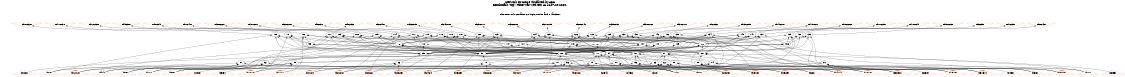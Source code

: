 # Network structure generated by ABC

digraph network {
size = "7.5,10";
center = true;
edge [dir = back];

{
  node [shape = plaintext];
  edge [style = invis];
  LevelTitle1 [label=""];
  LevelTitle2 [label=""];
  Level5 [label = ""];
  Level4 [label = ""];
  Level3 [label = ""];
  Level2 [label = ""];
  Level1 [label = ""];
  Level0 [label = ""];
  LevelTitle1 ->  LevelTitle2 ->  Level5 ->  Level4 ->  Level3 ->  Level2 ->  Level1 ->  Level0;
}

{
  rank = same;
  LevelTitle1;
  title1 [shape=plaintext,
          fontsize=20,
          fontname = "Times-Roman",
          label="Network structure visualized by ABC\nBenchmark \"top\". Time was Wed Oct 16 16:07:29 2024. "
         ];
}

{
  rank = same;
  LevelTitle2;
  title2 [shape=plaintext,
          fontsize=18,
          fontname = "Times-Roman",
          label="The network contains 68 logic nodes and 0 latches.\n"
         ];
}

{
  rank = same;
  Level5;
  Node42 [label = "od10_232_", shape = invtriangle, color = coral, fillcolor = coral];
  Node43 [label = "od11_231_", shape = invtriangle, color = coral, fillcolor = coral];
  Node44 [label = "od12_230_", shape = invtriangle, color = coral, fillcolor = coral];
  Node45 [label = "od4_238_", shape = invtriangle, color = coral, fillcolor = coral];
  Node46 [label = "od8_234_", shape = invtriangle, color = coral, fillcolor = coral];
  Node47 [label = "od1_241_", shape = invtriangle, color = coral, fillcolor = coral];
  Node48 [label = "od20_222_", shape = invtriangle, color = coral, fillcolor = coral];
  Node49 [label = "od21_221_", shape = invtriangle, color = coral, fillcolor = coral];
  Node50 [label = "od22_220_", shape = invtriangle, color = coral, fillcolor = coral];
  Node51 [label = "od5_237_", shape = invtriangle, color = coral, fillcolor = coral];
  Node52 [label = "od9_233_", shape = invtriangle, color = coral, fillcolor = coral];
  Node53 [label = "od2_240_", shape = invtriangle, color = coral, fillcolor = coral];
  Node54 [label = "od23_219_", shape = invtriangle, color = coral, fillcolor = coral];
  Node55 [label = "od24_218_", shape = invtriangle, color = coral, fillcolor = coral];
  Node56 [label = "od25_217_", shape = invtriangle, color = coral, fillcolor = coral];
  Node57 [label = "od26_216_", shape = invtriangle, color = coral, fillcolor = coral];
  Node58 [label = "od27_215_", shape = invtriangle, color = coral, fillcolor = coral];
  Node59 [label = "od28_214_", shape = invtriangle, color = coral, fillcolor = coral];
  Node60 [label = "od29_213_", shape = invtriangle, color = coral, fillcolor = coral];
  Node61 [label = "od30_212_", shape = invtriangle, color = coral, fillcolor = coral];
  Node62 [label = "od31_211_", shape = invtriangle, color = coral, fillcolor = coral];
  Node63 [label = "od6_236_", shape = invtriangle, color = coral, fillcolor = coral];
  Node64 [label = "od13_229_", shape = invtriangle, color = coral, fillcolor = coral];
  Node65 [label = "od14_228_", shape = invtriangle, color = coral, fillcolor = coral];
  Node66 [label = "od15_227_", shape = invtriangle, color = coral, fillcolor = coral];
  Node67 [label = "od16_226_", shape = invtriangle, color = coral, fillcolor = coral];
  Node68 [label = "od17_225_", shape = invtriangle, color = coral, fillcolor = coral];
  Node69 [label = "od18_224_", shape = invtriangle, color = coral, fillcolor = coral];
  Node70 [label = "od19_223_", shape = invtriangle, color = coral, fillcolor = coral];
  Node71 [label = "od3_239_", shape = invtriangle, color = coral, fillcolor = coral];
  Node72 [label = "od7_235_", shape = invtriangle, color = coral, fillcolor = coral];
  Node73 [label = "od0_242_", shape = invtriangle, color = coral, fillcolor = coral];
}

{
  rank = same;
  Level4;
  Node75 [label = "75\n", shape = ellipse];
  Node102 [label = "102\n", shape = ellipse];
  Node103 [label = "103\n", shape = ellipse];
  Node106 [label = "106\n", shape = ellipse];
  Node108 [label = "108\n", shape = ellipse];
  Node109 [label = "109\n", shape = ellipse];
  Node111 [label = "111\n", shape = ellipse];
  Node114 [label = "114\n", shape = ellipse];
  Node115 [label = "115\n", shape = ellipse];
  Node116 [label = "116\n", shape = ellipse];
  Node117 [label = "117\n", shape = ellipse];
  Node118 [label = "118\n", shape = ellipse];
  Node119 [label = "119\n", shape = ellipse];
  Node120 [label = "120\n", shape = ellipse];
  Node123 [label = "123\n", shape = ellipse];
  Node124 [label = "124\n", shape = ellipse];
  Node125 [label = "125\n", shape = ellipse];
  Node126 [label = "126\n", shape = ellipse];
  Node128 [label = "128\n", shape = ellipse];
  Node129 [label = "129\n", shape = ellipse];
  Node130 [label = "130\n", shape = ellipse];
  Node131 [label = "131\n", shape = ellipse];
  Node132 [label = "132\n", shape = ellipse];
  Node133 [label = "133\n", shape = ellipse];
  Node134 [label = "134\n", shape = ellipse];
  Node135 [label = "135\n", shape = ellipse];
  Node137 [label = "137\n", shape = ellipse];
  Node138 [label = "138\n", shape = ellipse];
  Node139 [label = "139\n", shape = ellipse];
  Node140 [label = "140\n", shape = ellipse];
  Node141 [label = "141\n", shape = ellipse];
  Node142 [label = "142\n", shape = ellipse];
}

{
  rank = same;
  Level3;
  Node76 [label = "76\n", shape = ellipse];
  Node93 [label = "93\n", shape = ellipse];
  Node104 [label = "104\n", shape = ellipse];
  Node105 [label = "105\n", shape = ellipse];
  Node107 [label = "107\n", shape = ellipse];
  Node110 [label = "110\n", shape = ellipse];
  Node112 [label = "112\n", shape = ellipse];
  Node113 [label = "113\n", shape = ellipse];
  Node121 [label = "121\n", shape = ellipse];
  Node122 [label = "122\n", shape = ellipse];
  Node127 [label = "127\n", shape = ellipse];
  Node136 [label = "136\n", shape = ellipse];
}

{
  rank = same;
  Level2;
  Node77 [label = "77\n", shape = ellipse];
  Node81 [label = "81\n", shape = ellipse];
  Node85 [label = "85\n", shape = ellipse];
  Node88 [label = "88\n", shape = ellipse];
  Node91 [label = "91\n", shape = ellipse];
  Node94 [label = "94\n", shape = ellipse];
  Node97 [label = "97\n", shape = ellipse];
  Node100 [label = "100\n", shape = ellipse];
}

{
  rank = same;
  Level1;
  Node78 [label = "78\n", shape = ellipse];
  Node79 [label = "79\n", shape = ellipse];
  Node80 [label = "80\n", shape = ellipse];
  Node82 [label = "82\n", shape = ellipse];
  Node83 [label = "83\n", shape = ellipse];
  Node84 [label = "84\n", shape = ellipse];
  Node86 [label = "86\n", shape = ellipse];
  Node87 [label = "87\n", shape = ellipse];
  Node89 [label = "89\n", shape = ellipse];
  Node90 [label = "90\n", shape = ellipse];
  Node92 [label = "92\n", shape = ellipse];
  Node95 [label = "95\n", shape = ellipse];
  Node96 [label = "96\n", shape = ellipse];
  Node98 [label = "98\n", shape = ellipse];
  Node99 [label = "99\n", shape = ellipse];
  Node101 [label = "101\n", shape = ellipse];
}

{
  rank = same;
  Level0;
  Node1 [label = "ic3_35_", shape = triangle, color = coral, fillcolor = coral];
  Node2 [label = "ic7_39_", shape = triangle, color = coral, fillcolor = coral];
  Node3 [label = "id4_4_", shape = triangle, color = coral, fillcolor = coral];
  Node4 [label = "id22_22_", shape = triangle, color = coral, fillcolor = coral];
  Node5 [label = "id26_26_", shape = triangle, color = coral, fillcolor = coral];
  Node6 [label = "id21_21_", shape = triangle, color = coral, fillcolor = coral];
  Node7 [label = "id27_27_", shape = triangle, color = coral, fillcolor = coral];
  Node8 [label = "id29_29_", shape = triangle, color = coral, fillcolor = coral];
  Node9 [label = "ic4_36_", shape = triangle, color = coral, fillcolor = coral];
  Node10 [label = "id5_5_", shape = triangle, color = coral, fillcolor = coral];
  Node11 [label = "id20_20_", shape = triangle, color = coral, fillcolor = coral];
  Node12 [label = "id28_28_", shape = triangle, color = coral, fillcolor = coral];
  Node13 [label = "ic6_38_", shape = triangle, color = coral, fillcolor = coral];
  Node14 [label = "id6_6_", shape = triangle, color = coral, fillcolor = coral];
  Node15 [label = "id17_17_", shape = triangle, color = coral, fillcolor = coral];
  Node16 [label = "id31_31_", shape = triangle, color = coral, fillcolor = coral];
  Node17 [label = "id18_18_", shape = triangle, color = coral, fillcolor = coral];
  Node18 [label = "id23_23_", shape = triangle, color = coral, fillcolor = coral];
  Node19 [label = "id25_25_", shape = triangle, color = coral, fillcolor = coral];
  Node20 [label = "id30_30_", shape = triangle, color = coral, fillcolor = coral];
  Node21 [label = "ic0_32_", shape = triangle, color = coral, fillcolor = coral];
  Node22 [label = "id7_7_", shape = triangle, color = coral, fillcolor = coral];
  Node23 [label = "id19_19_", shape = triangle, color = coral, fillcolor = coral];
  Node24 [label = "id24_24_", shape = triangle, color = coral, fillcolor = coral];
  Node25 [label = "ic1_33_", shape = triangle, color = coral, fillcolor = coral];
  Node26 [label = "ic5_37_", shape = triangle, color = coral, fillcolor = coral];
  Node27 [label = "r_40_", shape = triangle, color = coral, fillcolor = coral];
  Node28 [label = "id0_0_", shape = triangle, color = coral, fillcolor = coral];
  Node29 [label = "id8_8_", shape = triangle, color = coral, fillcolor = coral];
  Node30 [label = "id14_14_", shape = triangle, color = coral, fillcolor = coral];
  Node31 [label = "id16_16_", shape = triangle, color = coral, fillcolor = coral];
  Node32 [label = "id1_1_", shape = triangle, color = coral, fillcolor = coral];
  Node33 [label = "id9_9_", shape = triangle, color = coral, fillcolor = coral];
  Node34 [label = "id15_15_", shape = triangle, color = coral, fillcolor = coral];
  Node35 [label = "ic2_34_", shape = triangle, color = coral, fillcolor = coral];
  Node36 [label = "id2_2_", shape = triangle, color = coral, fillcolor = coral];
  Node37 [label = "id13_13_", shape = triangle, color = coral, fillcolor = coral];
  Node38 [label = "id10_10_", shape = triangle, color = coral, fillcolor = coral];
  Node39 [label = "id12_12_", shape = triangle, color = coral, fillcolor = coral];
  Node40 [label = "id3_3_", shape = triangle, color = coral, fillcolor = coral];
  Node41 [label = "id11_11_", shape = triangle, color = coral, fillcolor = coral];
}

title1 -> title2 [style = invis];
title2 -> Node42 [style = invis];
title2 -> Node43 [style = invis];
title2 -> Node44 [style = invis];
title2 -> Node45 [style = invis];
title2 -> Node46 [style = invis];
title2 -> Node47 [style = invis];
title2 -> Node48 [style = invis];
title2 -> Node49 [style = invis];
title2 -> Node50 [style = invis];
title2 -> Node51 [style = invis];
title2 -> Node52 [style = invis];
title2 -> Node53 [style = invis];
title2 -> Node54 [style = invis];
title2 -> Node55 [style = invis];
title2 -> Node56 [style = invis];
title2 -> Node57 [style = invis];
title2 -> Node58 [style = invis];
title2 -> Node59 [style = invis];
title2 -> Node60 [style = invis];
title2 -> Node61 [style = invis];
title2 -> Node62 [style = invis];
title2 -> Node63 [style = invis];
title2 -> Node64 [style = invis];
title2 -> Node65 [style = invis];
title2 -> Node66 [style = invis];
title2 -> Node67 [style = invis];
title2 -> Node68 [style = invis];
title2 -> Node69 [style = invis];
title2 -> Node70 [style = invis];
title2 -> Node71 [style = invis];
title2 -> Node72 [style = invis];
title2 -> Node73 [style = invis];
Node42 -> Node43 [style = invis];
Node43 -> Node44 [style = invis];
Node44 -> Node45 [style = invis];
Node45 -> Node46 [style = invis];
Node46 -> Node47 [style = invis];
Node47 -> Node48 [style = invis];
Node48 -> Node49 [style = invis];
Node49 -> Node50 [style = invis];
Node50 -> Node51 [style = invis];
Node51 -> Node52 [style = invis];
Node52 -> Node53 [style = invis];
Node53 -> Node54 [style = invis];
Node54 -> Node55 [style = invis];
Node55 -> Node56 [style = invis];
Node56 -> Node57 [style = invis];
Node57 -> Node58 [style = invis];
Node58 -> Node59 [style = invis];
Node59 -> Node60 [style = invis];
Node60 -> Node61 [style = invis];
Node61 -> Node62 [style = invis];
Node62 -> Node63 [style = invis];
Node63 -> Node64 [style = invis];
Node64 -> Node65 [style = invis];
Node65 -> Node66 [style = invis];
Node66 -> Node67 [style = invis];
Node67 -> Node68 [style = invis];
Node68 -> Node69 [style = invis];
Node69 -> Node70 [style = invis];
Node70 -> Node71 [style = invis];
Node71 -> Node72 [style = invis];
Node72 -> Node73 [style = invis];
Node42 -> Node75 [style = solid];
Node43 -> Node102 [style = solid];
Node44 -> Node103 [style = solid];
Node45 -> Node106 [style = solid];
Node46 -> Node108 [style = solid];
Node47 -> Node109 [style = solid];
Node48 -> Node111 [style = solid];
Node49 -> Node114 [style = solid];
Node50 -> Node115 [style = solid];
Node51 -> Node116 [style = solid];
Node52 -> Node117 [style = solid];
Node53 -> Node118 [style = solid];
Node54 -> Node119 [style = solid];
Node55 -> Node120 [style = solid];
Node56 -> Node123 [style = solid];
Node57 -> Node124 [style = solid];
Node58 -> Node125 [style = solid];
Node59 -> Node126 [style = solid];
Node60 -> Node128 [style = solid];
Node61 -> Node129 [style = solid];
Node62 -> Node130 [style = solid];
Node63 -> Node131 [style = solid];
Node64 -> Node132 [style = solid];
Node65 -> Node133 [style = solid];
Node66 -> Node134 [style = solid];
Node67 -> Node135 [style = solid];
Node68 -> Node137 [style = solid];
Node69 -> Node138 [style = solid];
Node70 -> Node139 [style = solid];
Node71 -> Node140 [style = solid];
Node72 -> Node141 [style = solid];
Node73 -> Node142 [style = solid];
Node75 -> Node76 [style = solid];
Node75 -> Node93 [style = solid];
Node75 -> Node77 [style = solid];
Node75 -> Node100 [style = solid];
Node75 -> Node38 [style = solid];
Node76 -> Node77 [style = solid];
Node76 -> Node81 [style = solid];
Node76 -> Node85 [style = solid];
Node76 -> Node88 [style = solid];
Node76 -> Node91 [style = solid];
Node77 -> Node78 [style = solid];
Node77 -> Node79 [style = solid];
Node77 -> Node80 [style = solid];
Node77 -> Node27 [style = solid];
Node77 -> Node35 [style = solid];
Node78 -> Node5 [style = solid];
Node78 -> Node7 [style = solid];
Node78 -> Node19 [style = solid];
Node78 -> Node24 [style = solid];
Node79 -> Node15 [style = solid];
Node79 -> Node17 [style = solid];
Node79 -> Node23 [style = solid];
Node79 -> Node31 [style = solid];
Node80 -> Node14 [style = solid];
Node80 -> Node30 [style = solid];
Node80 -> Node36 [style = solid];
Node80 -> Node38 [style = solid];
Node81 -> Node82 [style = solid];
Node81 -> Node83 [style = solid];
Node81 -> Node84 [style = solid];
Node81 -> Node2 [style = solid];
Node81 -> Node27 [style = solid];
Node82 -> Node3 [style = solid];
Node82 -> Node10 [style = solid];
Node82 -> Node14 [style = solid];
Node82 -> Node22 [style = solid];
Node83 -> Node30 [style = solid];
Node83 -> Node34 [style = solid];
Node83 -> Node37 [style = solid];
Node83 -> Node39 [style = solid];
Node84 -> Node7 [style = solid];
Node84 -> Node16 [style = solid];
Node84 -> Node18 [style = solid];
Node84 -> Node23 [style = solid];
Node85 -> Node79 [style = solid];
Node85 -> Node86 [style = solid];
Node85 -> Node87 [style = solid];
Node85 -> Node21 [style = solid];
Node85 -> Node27 [style = solid];
Node86 -> Node4 [style = solid];
Node86 -> Node6 [style = solid];
Node86 -> Node11 [style = solid];
Node86 -> Node18 [style = solid];
Node87 -> Node3 [style = solid];
Node87 -> Node28 [style = solid];
Node87 -> Node29 [style = solid];
Node87 -> Node39 [style = solid];
Node88 -> Node86 [style = solid];
Node88 -> Node89 [style = solid];
Node88 -> Node90 [style = solid];
Node88 -> Node1 [style = solid];
Node88 -> Node27 [style = solid];
Node89 -> Node8 [style = solid];
Node89 -> Node12 [style = solid];
Node89 -> Node16 [style = solid];
Node89 -> Node20 [style = solid];
Node90 -> Node22 [style = solid];
Node90 -> Node34 [style = solid];
Node90 -> Node40 [style = solid];
Node90 -> Node41 [style = solid];
Node91 -> Node78 [style = solid];
Node91 -> Node89 [style = solid];
Node91 -> Node92 [style = solid];
Node91 -> Node25 [style = solid];
Node91 -> Node27 [style = solid];
Node92 -> Node10 [style = solid];
Node92 -> Node32 [style = solid];
Node92 -> Node33 [style = solid];
Node92 -> Node37 [style = solid];
Node93 -> Node94 [style = solid];
Node93 -> Node97 [style = solid];
Node94 -> Node82 [style = solid];
Node94 -> Node95 [style = solid];
Node94 -> Node96 [style = solid];
Node94 -> Node9 [style = solid];
Node94 -> Node27 [style = solid];
Node95 -> Node28 [style = solid];
Node95 -> Node32 [style = solid];
Node95 -> Node36 [style = solid];
Node95 -> Node40 [style = solid];
Node96 -> Node11 [style = solid];
Node96 -> Node12 [style = solid];
Node96 -> Node24 [style = solid];
Node96 -> Node31 [style = solid];
Node97 -> Node98 [style = solid];
Node97 -> Node95 [style = solid];
Node97 -> Node99 [style = solid];
Node97 -> Node13 [style = solid];
Node97 -> Node27 [style = solid];
Node98 -> Node29 [style = solid];
Node98 -> Node33 [style = solid];
Node98 -> Node38 [style = solid];
Node98 -> Node41 [style = solid];
Node99 -> Node4 [style = solid];
Node99 -> Node5 [style = solid];
Node99 -> Node17 [style = solid];
Node99 -> Node20 [style = solid];
Node100 -> Node83 [style = solid];
Node100 -> Node98 [style = solid];
Node100 -> Node101 [style = solid];
Node100 -> Node26 [style = solid];
Node100 -> Node27 [style = solid];
Node101 -> Node6 [style = solid];
Node101 -> Node8 [style = solid];
Node101 -> Node15 [style = solid];
Node101 -> Node19 [style = solid];
Node102 -> Node76 [style = solid];
Node102 -> Node93 [style = solid];
Node102 -> Node88 [style = solid];
Node102 -> Node100 [style = solid];
Node102 -> Node41 [style = solid];
Node103 -> Node104 [style = solid];
Node103 -> Node105 [style = solid];
Node103 -> Node85 [style = solid];
Node103 -> Node100 [style = solid];
Node103 -> Node39 [style = solid];
Node104 -> Node77 [style = solid];
Node104 -> Node81 [style = solid];
Node104 -> Node85 [style = solid];
Node104 -> Node88 [style = solid];
Node104 -> Node91 [style = solid];
Node105 -> Node94 [style = solid];
Node105 -> Node97 [style = solid];
Node106 -> Node104 [style = solid];
Node106 -> Node107 [style = solid];
Node106 -> Node85 [style = solid];
Node106 -> Node100 [style = solid];
Node106 -> Node3 [style = solid];
Node107 -> Node94 [style = solid];
Node107 -> Node97 [style = solid];
Node108 -> Node76 [style = solid];
Node108 -> Node93 [style = solid];
Node108 -> Node85 [style = solid];
Node108 -> Node100 [style = solid];
Node108 -> Node29 [style = solid];
Node109 -> Node76 [style = solid];
Node109 -> Node110 [style = solid];
Node109 -> Node91 [style = solid];
Node109 -> Node32 [style = solid];
Node110 -> Node100 [style = solid];
Node110 -> Node94 [style = solid];
Node110 -> Node97 [style = solid];
Node111 -> Node112 [style = solid];
Node111 -> Node113 [style = solid];
Node111 -> Node91 [style = solid];
Node111 -> Node94 [style = solid];
Node111 -> Node11 [style = solid];
Node112 -> Node77 [style = solid];
Node112 -> Node85 [style = solid];
Node113 -> Node81 [style = solid];
Node113 -> Node88 [style = solid];
Node113 -> Node100 [style = solid];
Node113 -> Node94 [style = solid];
Node113 -> Node97 [style = solid];
Node114 -> Node112 [style = solid];
Node114 -> Node113 [style = solid];
Node114 -> Node91 [style = solid];
Node114 -> Node100 [style = solid];
Node114 -> Node6 [style = solid];
Node115 -> Node112 [style = solid];
Node115 -> Node113 [style = solid];
Node115 -> Node91 [style = solid];
Node115 -> Node97 [style = solid];
Node115 -> Node4 [style = solid];
Node116 -> Node104 [style = solid];
Node116 -> Node107 [style = solid];
Node116 -> Node91 [style = solid];
Node116 -> Node100 [style = solid];
Node116 -> Node10 [style = solid];
Node117 -> Node76 [style = solid];
Node117 -> Node93 [style = solid];
Node117 -> Node91 [style = solid];
Node117 -> Node100 [style = solid];
Node117 -> Node33 [style = solid];
Node118 -> Node76 [style = solid];
Node118 -> Node110 [style = solid];
Node118 -> Node77 [style = solid];
Node118 -> Node36 [style = solid];
Node119 -> Node112 [style = solid];
Node119 -> Node113 [style = solid];
Node119 -> Node81 [style = solid];
Node119 -> Node91 [style = solid];
Node119 -> Node18 [style = solid];
Node120 -> Node121 [style = solid];
Node120 -> Node122 [style = solid];
Node120 -> Node91 [style = solid];
Node120 -> Node94 [style = solid];
Node120 -> Node24 [style = solid];
Node121 -> Node77 [style = solid];
Node121 -> Node85 [style = solid];
Node122 -> Node81 [style = solid];
Node122 -> Node88 [style = solid];
Node122 -> Node100 [style = solid];
Node122 -> Node94 [style = solid];
Node122 -> Node97 [style = solid];
Node123 -> Node121 [style = solid];
Node123 -> Node122 [style = solid];
Node123 -> Node91 [style = solid];
Node123 -> Node100 [style = solid];
Node123 -> Node19 [style = solid];
Node124 -> Node121 [style = solid];
Node124 -> Node122 [style = solid];
Node124 -> Node91 [style = solid];
Node124 -> Node97 [style = solid];
Node124 -> Node5 [style = solid];
Node125 -> Node121 [style = solid];
Node125 -> Node122 [style = solid];
Node125 -> Node81 [style = solid];
Node125 -> Node91 [style = solid];
Node125 -> Node7 [style = solid];
Node126 -> Node127 [style = solid];
Node126 -> Node113 [style = solid];
Node126 -> Node91 [style = solid];
Node126 -> Node94 [style = solid];
Node126 -> Node12 [style = solid];
Node127 -> Node77 [style = solid];
Node127 -> Node85 [style = solid];
Node128 -> Node127 [style = solid];
Node128 -> Node113 [style = solid];
Node128 -> Node91 [style = solid];
Node128 -> Node100 [style = solid];
Node128 -> Node8 [style = solid];
Node129 -> Node127 [style = solid];
Node129 -> Node113 [style = solid];
Node129 -> Node91 [style = solid];
Node129 -> Node97 [style = solid];
Node129 -> Node20 [style = solid];
Node130 -> Node127 [style = solid];
Node130 -> Node113 [style = solid];
Node130 -> Node81 [style = solid];
Node130 -> Node91 [style = solid];
Node130 -> Node16 [style = solid];
Node131 -> Node104 [style = solid];
Node131 -> Node107 [style = solid];
Node131 -> Node77 [style = solid];
Node131 -> Node100 [style = solid];
Node131 -> Node14 [style = solid];
Node132 -> Node104 [style = solid];
Node132 -> Node105 [style = solid];
Node132 -> Node91 [style = solid];
Node132 -> Node100 [style = solid];
Node132 -> Node37 [style = solid];
Node133 -> Node104 [style = solid];
Node133 -> Node105 [style = solid];
Node133 -> Node77 [style = solid];
Node133 -> Node100 [style = solid];
Node133 -> Node30 [style = solid];
Node134 -> Node104 [style = solid];
Node134 -> Node105 [style = solid];
Node134 -> Node88 [style = solid];
Node134 -> Node100 [style = solid];
Node134 -> Node34 [style = solid];
Node135 -> Node122 [style = solid];
Node135 -> Node136 [style = solid];
Node135 -> Node94 [style = solid];
Node135 -> Node31 [style = solid];
Node136 -> Node77 [style = solid];
Node136 -> Node85 [style = solid];
Node136 -> Node91 [style = solid];
Node137 -> Node122 [style = solid];
Node137 -> Node136 [style = solid];
Node137 -> Node100 [style = solid];
Node137 -> Node15 [style = solid];
Node138 -> Node122 [style = solid];
Node138 -> Node136 [style = solid];
Node138 -> Node97 [style = solid];
Node138 -> Node17 [style = solid];
Node139 -> Node122 [style = solid];
Node139 -> Node136 [style = solid];
Node139 -> Node81 [style = solid];
Node139 -> Node23 [style = solid];
Node140 -> Node76 [style = solid];
Node140 -> Node110 [style = solid];
Node140 -> Node88 [style = solid];
Node140 -> Node40 [style = solid];
Node141 -> Node104 [style = solid];
Node141 -> Node107 [style = solid];
Node141 -> Node88 [style = solid];
Node141 -> Node100 [style = solid];
Node141 -> Node22 [style = solid];
Node142 -> Node76 [style = solid];
Node142 -> Node110 [style = solid];
Node142 -> Node85 [style = solid];
Node142 -> Node28 [style = solid];
}

